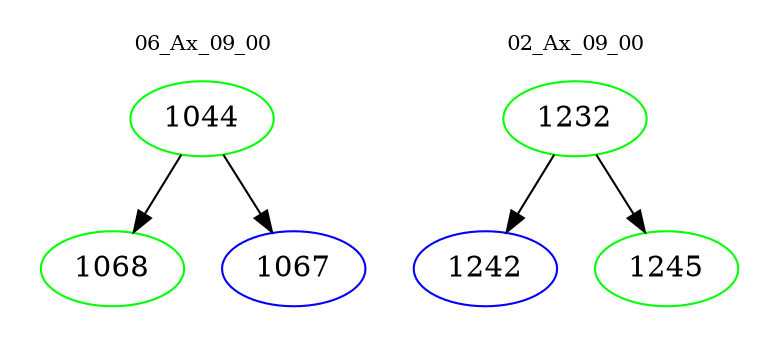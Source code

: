 digraph{
subgraph cluster_0 {
color = white
label = "06_Ax_09_00";
fontsize=10;
T0_1044 [label="1044", color="green"]
T0_1044 -> T0_1068 [color="black"]
T0_1068 [label="1068", color="green"]
T0_1044 -> T0_1067 [color="black"]
T0_1067 [label="1067", color="blue"]
}
subgraph cluster_1 {
color = white
label = "02_Ax_09_00";
fontsize=10;
T1_1232 [label="1232", color="green"]
T1_1232 -> T1_1242 [color="black"]
T1_1242 [label="1242", color="blue"]
T1_1232 -> T1_1245 [color="black"]
T1_1245 [label="1245", color="green"]
}
}
